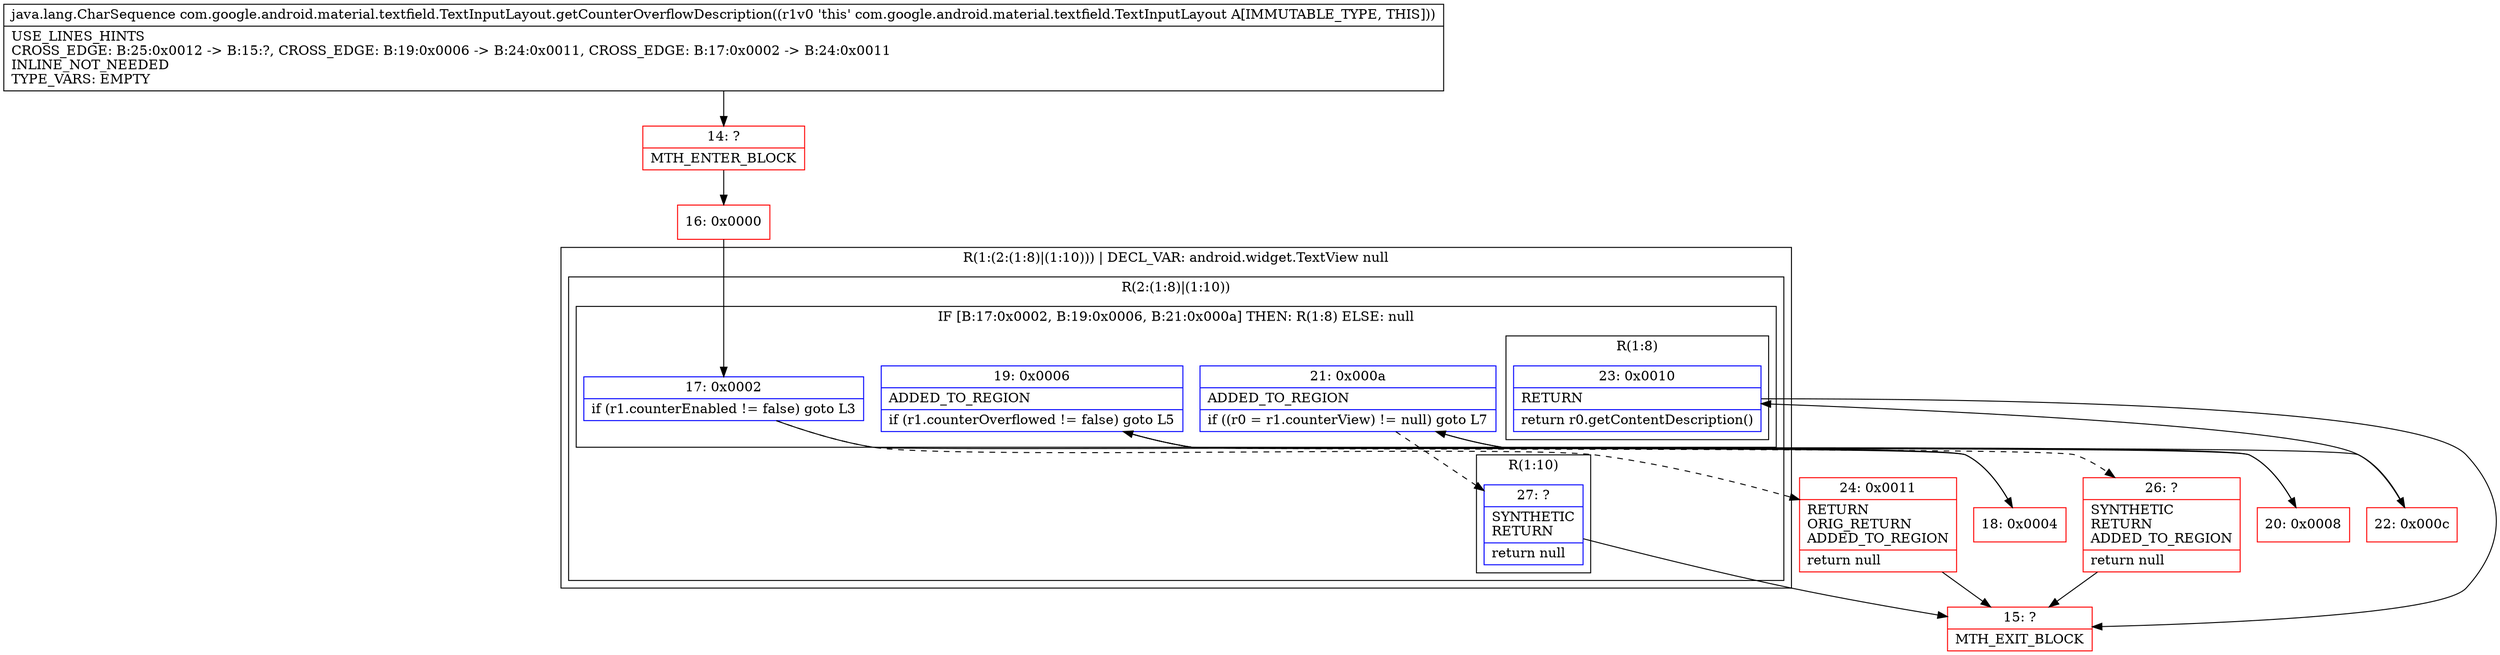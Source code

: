 digraph "CFG forcom.google.android.material.textfield.TextInputLayout.getCounterOverflowDescription()Ljava\/lang\/CharSequence;" {
subgraph cluster_Region_1398889193 {
label = "R(1:(2:(1:8)|(1:10))) | DECL_VAR: android.widget.TextView null\l";
node [shape=record,color=blue];
subgraph cluster_Region_846660435 {
label = "R(2:(1:8)|(1:10))";
node [shape=record,color=blue];
subgraph cluster_IfRegion_1033395857 {
label = "IF [B:17:0x0002, B:19:0x0006, B:21:0x000a] THEN: R(1:8) ELSE: null";
node [shape=record,color=blue];
Node_17 [shape=record,label="{17\:\ 0x0002|if (r1.counterEnabled != false) goto L3\l}"];
Node_19 [shape=record,label="{19\:\ 0x0006|ADDED_TO_REGION\l|if (r1.counterOverflowed != false) goto L5\l}"];
Node_21 [shape=record,label="{21\:\ 0x000a|ADDED_TO_REGION\l|if ((r0 = r1.counterView) != null) goto L7\l}"];
subgraph cluster_Region_465548565 {
label = "R(1:8)";
node [shape=record,color=blue];
Node_23 [shape=record,label="{23\:\ 0x0010|RETURN\l|return r0.getContentDescription()\l}"];
}
}
subgraph cluster_Region_1120932505 {
label = "R(1:10)";
node [shape=record,color=blue];
Node_27 [shape=record,label="{27\:\ ?|SYNTHETIC\lRETURN\l|return null\l}"];
}
}
}
Node_14 [shape=record,color=red,label="{14\:\ ?|MTH_ENTER_BLOCK\l}"];
Node_16 [shape=record,color=red,label="{16\:\ 0x0000}"];
Node_18 [shape=record,color=red,label="{18\:\ 0x0004}"];
Node_20 [shape=record,color=red,label="{20\:\ 0x0008}"];
Node_22 [shape=record,color=red,label="{22\:\ 0x000c}"];
Node_15 [shape=record,color=red,label="{15\:\ ?|MTH_EXIT_BLOCK\l}"];
Node_26 [shape=record,color=red,label="{26\:\ ?|SYNTHETIC\lRETURN\lADDED_TO_REGION\l|return null\l}"];
Node_24 [shape=record,color=red,label="{24\:\ 0x0011|RETURN\lORIG_RETURN\lADDED_TO_REGION\l|return null\l}"];
MethodNode[shape=record,label="{java.lang.CharSequence com.google.android.material.textfield.TextInputLayout.getCounterOverflowDescription((r1v0 'this' com.google.android.material.textfield.TextInputLayout A[IMMUTABLE_TYPE, THIS]))  | USE_LINES_HINTS\lCROSS_EDGE: B:25:0x0012 \-\> B:15:?, CROSS_EDGE: B:19:0x0006 \-\> B:24:0x0011, CROSS_EDGE: B:17:0x0002 \-\> B:24:0x0011\lINLINE_NOT_NEEDED\lTYPE_VARS: EMPTY\l}"];
MethodNode -> Node_14;Node_17 -> Node_18;
Node_17 -> Node_24[style=dashed];
Node_19 -> Node_20;
Node_19 -> Node_26[style=dashed];
Node_21 -> Node_22;
Node_21 -> Node_27[style=dashed];
Node_23 -> Node_15;
Node_27 -> Node_15;
Node_14 -> Node_16;
Node_16 -> Node_17;
Node_18 -> Node_19;
Node_20 -> Node_21;
Node_22 -> Node_23;
Node_26 -> Node_15;
Node_24 -> Node_15;
}

